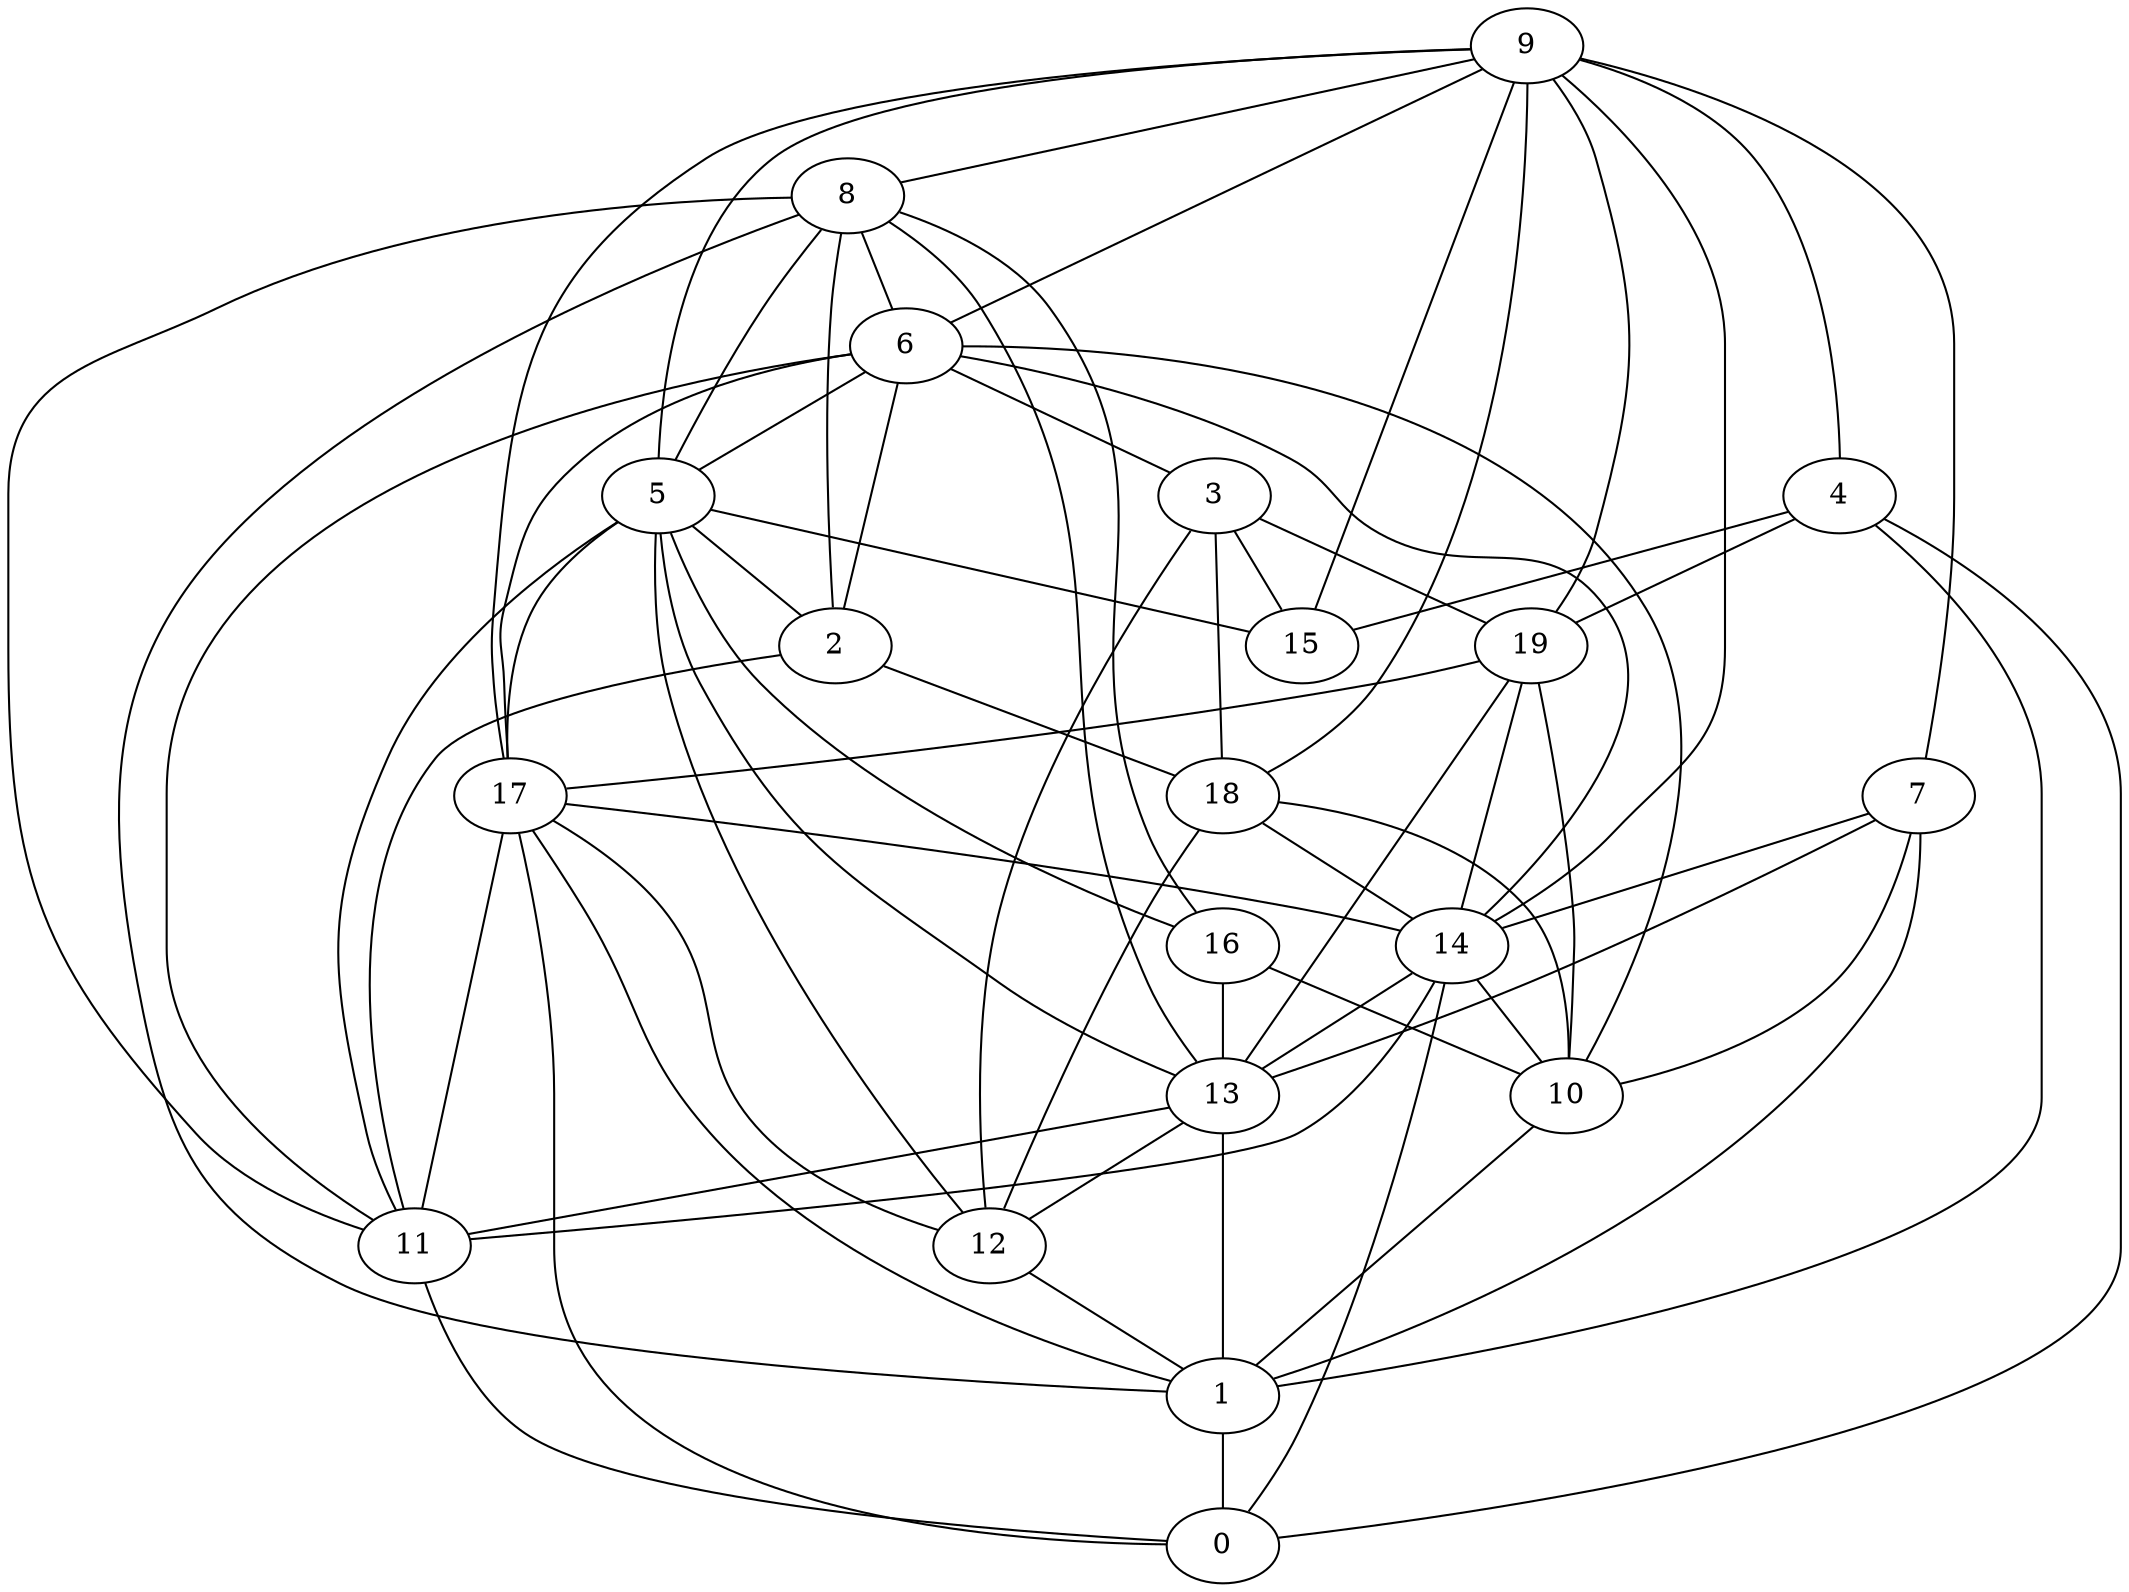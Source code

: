 digraph GG_graph {

subgraph G_graph {
edge [color = black]
"2" -> "18" [dir = none]
"5" -> "11" [dir = none]
"5" -> "17" [dir = none]
"8" -> "13" [dir = none]
"4" -> "0" [dir = none]
"4" -> "15" [dir = none]
"10" -> "1" [dir = none]
"7" -> "1" [dir = none]
"7" -> "14" [dir = none]
"7" -> "13" [dir = none]
"17" -> "12" [dir = none]
"17" -> "11" [dir = none]
"17" -> "14" [dir = none]
"6" -> "10" [dir = none]
"6" -> "2" [dir = none]
"6" -> "3" [dir = none]
"6" -> "5" [dir = none]
"6" -> "14" [dir = none]
"19" -> "17" [dir = none]
"19" -> "13" [dir = none]
"13" -> "11" [dir = none]
"13" -> "12" [dir = none]
"9" -> "8" [dir = none]
"9" -> "14" [dir = none]
"9" -> "5" [dir = none]
"9" -> "18" [dir = none]
"9" -> "15" [dir = none]
"9" -> "6" [dir = none]
"3" -> "15" [dir = none]
"3" -> "18" [dir = none]
"16" -> "13" [dir = none]
"16" -> "10" [dir = none]
"14" -> "13" [dir = none]
"14" -> "10" [dir = none]
"14" -> "0" [dir = none]
"14" -> "11" [dir = none]
"18" -> "14" [dir = none]
"11" -> "0" [dir = none]
"8" -> "5" [dir = none]
"6" -> "17" [dir = none]
"5" -> "2" [dir = none]
"4" -> "19" [dir = none]
"19" -> "14" [dir = none]
"18" -> "12" [dir = none]
"5" -> "15" [dir = none]
"9" -> "4" [dir = none]
"3" -> "12" [dir = none]
"8" -> "11" [dir = none]
"5" -> "12" [dir = none]
"9" -> "7" [dir = none]
"8" -> "1" [dir = none]
"17" -> "0" [dir = none]
"9" -> "19" [dir = none]
"6" -> "11" [dir = none]
"4" -> "1" [dir = none]
"9" -> "17" [dir = none]
"17" -> "1" [dir = none]
"3" -> "19" [dir = none]
"8" -> "2" [dir = none]
"1" -> "0" [dir = none]
"2" -> "11" [dir = none]
"5" -> "16" [dir = none]
"12" -> "1" [dir = none]
"18" -> "10" [dir = none]
"19" -> "10" [dir = none]
"5" -> "13" [dir = none]
"8" -> "6" [dir = none]
"13" -> "1" [dir = none]
"7" -> "10" [dir = none]
"8" -> "16" [dir = none]
}

}
